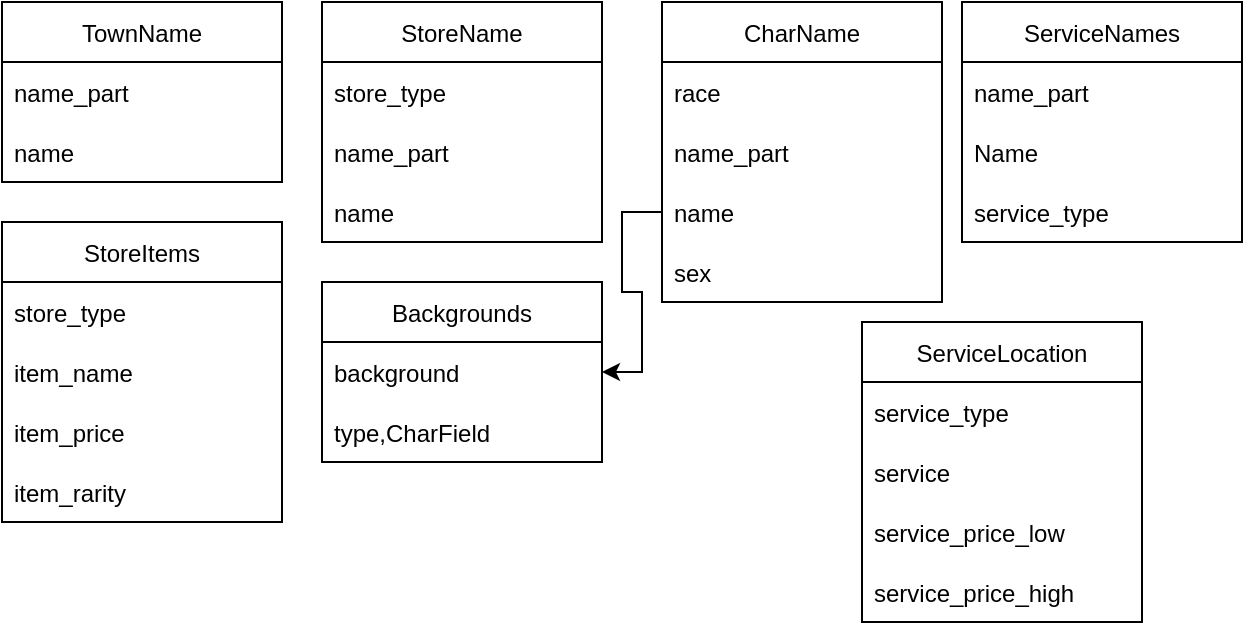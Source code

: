 <mxfile version="19.0.3" type="device"><diagram id="CV1IPcD18bCAPLSRzhoN" name="Page-1"><mxGraphModel dx="708" dy="1425" grid="1" gridSize="10" guides="1" tooltips="1" connect="1" arrows="1" fold="1" page="1" pageScale="1" pageWidth="850" pageHeight="1100" math="0" shadow="0"><root><mxCell id="0"/><mxCell id="1" parent="0"/><mxCell id="b2Cxm9wKgWrcusrGVPnU-1" value="Backgrounds" style="swimlane;fontStyle=0;childLayout=stackLayout;horizontal=1;startSize=30;horizontalStack=0;resizeParent=1;resizeParentMax=0;resizeLast=0;collapsible=1;marginBottom=0;" parent="1" vertex="1"><mxGeometry x="260" width="140" height="90" as="geometry"/></mxCell><mxCell id="b2Cxm9wKgWrcusrGVPnU-2" value="background" style="text;strokeColor=none;fillColor=none;align=left;verticalAlign=middle;spacingLeft=4;spacingRight=4;overflow=hidden;points=[[0,0.5],[1,0.5]];portConstraint=eastwest;rotatable=0;" parent="b2Cxm9wKgWrcusrGVPnU-1" vertex="1"><mxGeometry y="30" width="140" height="30" as="geometry"/></mxCell><mxCell id="b2Cxm9wKgWrcusrGVPnU-3" value="type,CharField" style="text;strokeColor=none;fillColor=none;align=left;verticalAlign=middle;spacingLeft=4;spacingRight=4;overflow=hidden;points=[[0,0.5],[1,0.5]];portConstraint=eastwest;rotatable=0;" parent="b2Cxm9wKgWrcusrGVPnU-1" vertex="1"><mxGeometry y="60" width="140" height="30" as="geometry"/></mxCell><mxCell id="b2Cxm9wKgWrcusrGVPnU-5" value="ServiceLocation" style="swimlane;fontStyle=0;childLayout=stackLayout;horizontal=1;startSize=30;horizontalStack=0;resizeParent=1;resizeParentMax=0;resizeLast=0;collapsible=1;marginBottom=0;" parent="1" vertex="1"><mxGeometry x="530" y="20" width="140" height="150" as="geometry"/></mxCell><mxCell id="b2Cxm9wKgWrcusrGVPnU-6" value="service_type" style="text;strokeColor=none;fillColor=none;align=left;verticalAlign=middle;spacingLeft=4;spacingRight=4;overflow=hidden;points=[[0,0.5],[1,0.5]];portConstraint=eastwest;rotatable=0;" parent="b2Cxm9wKgWrcusrGVPnU-5" vertex="1"><mxGeometry y="30" width="140" height="30" as="geometry"/></mxCell><mxCell id="b2Cxm9wKgWrcusrGVPnU-8" value="service" style="text;strokeColor=none;fillColor=none;align=left;verticalAlign=middle;spacingLeft=4;spacingRight=4;overflow=hidden;points=[[0,0.5],[1,0.5]];portConstraint=eastwest;rotatable=0;" parent="b2Cxm9wKgWrcusrGVPnU-5" vertex="1"><mxGeometry y="60" width="140" height="30" as="geometry"/></mxCell><mxCell id="b2Cxm9wKgWrcusrGVPnU-9" value="service_price_low" style="text;strokeColor=none;fillColor=none;align=left;verticalAlign=middle;spacingLeft=4;spacingRight=4;overflow=hidden;points=[[0,0.5],[1,0.5]];portConstraint=eastwest;rotatable=0;" parent="b2Cxm9wKgWrcusrGVPnU-5" vertex="1"><mxGeometry y="90" width="140" height="30" as="geometry"/></mxCell><mxCell id="b2Cxm9wKgWrcusrGVPnU-10" value="service_price_high" style="text;strokeColor=none;fillColor=none;align=left;verticalAlign=middle;spacingLeft=4;spacingRight=4;overflow=hidden;points=[[0,0.5],[1,0.5]];portConstraint=eastwest;rotatable=0;" parent="b2Cxm9wKgWrcusrGVPnU-5" vertex="1"><mxGeometry y="120" width="140" height="30" as="geometry"/></mxCell><mxCell id="b2Cxm9wKgWrcusrGVPnU-11" value="ServiceNames" style="swimlane;fontStyle=0;childLayout=stackLayout;horizontal=1;startSize=30;horizontalStack=0;resizeParent=1;resizeParentMax=0;resizeLast=0;collapsible=1;marginBottom=0;" parent="1" vertex="1"><mxGeometry x="580" y="-140" width="140" height="120" as="geometry"/></mxCell><mxCell id="b2Cxm9wKgWrcusrGVPnU-12" value="name_part" style="text;strokeColor=none;fillColor=none;align=left;verticalAlign=middle;spacingLeft=4;spacingRight=4;overflow=hidden;points=[[0,0.5],[1,0.5]];portConstraint=eastwest;rotatable=0;" parent="b2Cxm9wKgWrcusrGVPnU-11" vertex="1"><mxGeometry y="30" width="140" height="30" as="geometry"/></mxCell><mxCell id="b2Cxm9wKgWrcusrGVPnU-13" value="Name" style="text;strokeColor=none;fillColor=none;align=left;verticalAlign=middle;spacingLeft=4;spacingRight=4;overflow=hidden;points=[[0,0.5],[1,0.5]];portConstraint=eastwest;rotatable=0;" parent="b2Cxm9wKgWrcusrGVPnU-11" vertex="1"><mxGeometry y="60" width="140" height="30" as="geometry"/></mxCell><mxCell id="b2Cxm9wKgWrcusrGVPnU-34" value="service_type" style="text;strokeColor=none;fillColor=none;align=left;verticalAlign=middle;spacingLeft=4;spacingRight=4;overflow=hidden;points=[[0,0.5],[1,0.5]];portConstraint=eastwest;rotatable=0;" parent="b2Cxm9wKgWrcusrGVPnU-11" vertex="1"><mxGeometry y="90" width="140" height="30" as="geometry"/></mxCell><mxCell id="b2Cxm9wKgWrcusrGVPnU-17" value="CharName" style="swimlane;fontStyle=0;childLayout=stackLayout;horizontal=1;startSize=30;horizontalStack=0;resizeParent=1;resizeParentMax=0;resizeLast=0;collapsible=1;marginBottom=0;" parent="1" vertex="1"><mxGeometry x="430" y="-140" width="140" height="150" as="geometry"/></mxCell><mxCell id="b2Cxm9wKgWrcusrGVPnU-18" value="race" style="text;strokeColor=none;fillColor=none;align=left;verticalAlign=middle;spacingLeft=4;spacingRight=4;overflow=hidden;points=[[0,0.5],[1,0.5]];portConstraint=eastwest;rotatable=0;" parent="b2Cxm9wKgWrcusrGVPnU-17" vertex="1"><mxGeometry y="30" width="140" height="30" as="geometry"/></mxCell><mxCell id="b2Cxm9wKgWrcusrGVPnU-19" value="name_part" style="text;strokeColor=none;fillColor=none;align=left;verticalAlign=middle;spacingLeft=4;spacingRight=4;overflow=hidden;points=[[0,0.5],[1,0.5]];portConstraint=eastwest;rotatable=0;" parent="b2Cxm9wKgWrcusrGVPnU-17" vertex="1"><mxGeometry y="60" width="140" height="30" as="geometry"/></mxCell><mxCell id="b2Cxm9wKgWrcusrGVPnU-20" value="name" style="text;strokeColor=none;fillColor=none;align=left;verticalAlign=middle;spacingLeft=4;spacingRight=4;overflow=hidden;points=[[0,0.5],[1,0.5]];portConstraint=eastwest;rotatable=0;" parent="b2Cxm9wKgWrcusrGVPnU-17" vertex="1"><mxGeometry y="90" width="140" height="30" as="geometry"/></mxCell><mxCell id="b2Cxm9wKgWrcusrGVPnU-21" value="sex" style="text;strokeColor=none;fillColor=none;align=left;verticalAlign=middle;spacingLeft=4;spacingRight=4;overflow=hidden;points=[[0,0.5],[1,0.5]];portConstraint=eastwest;rotatable=0;" parent="b2Cxm9wKgWrcusrGVPnU-17" vertex="1"><mxGeometry y="120" width="140" height="30" as="geometry"/></mxCell><mxCell id="b2Cxm9wKgWrcusrGVPnU-22" value="StoreName" style="swimlane;fontStyle=0;childLayout=stackLayout;horizontal=1;startSize=30;horizontalStack=0;resizeParent=1;resizeParentMax=0;resizeLast=0;collapsible=1;marginBottom=0;" parent="1" vertex="1"><mxGeometry x="260" y="-140" width="140" height="120" as="geometry"/></mxCell><mxCell id="b2Cxm9wKgWrcusrGVPnU-23" value="store_type" style="text;strokeColor=none;fillColor=none;align=left;verticalAlign=middle;spacingLeft=4;spacingRight=4;overflow=hidden;points=[[0,0.5],[1,0.5]];portConstraint=eastwest;rotatable=0;" parent="b2Cxm9wKgWrcusrGVPnU-22" vertex="1"><mxGeometry y="30" width="140" height="30" as="geometry"/></mxCell><mxCell id="b2Cxm9wKgWrcusrGVPnU-24" value="name_part" style="text;strokeColor=none;fillColor=none;align=left;verticalAlign=middle;spacingLeft=4;spacingRight=4;overflow=hidden;points=[[0,0.5],[1,0.5]];portConstraint=eastwest;rotatable=0;" parent="b2Cxm9wKgWrcusrGVPnU-22" vertex="1"><mxGeometry y="60" width="140" height="30" as="geometry"/></mxCell><mxCell id="b2Cxm9wKgWrcusrGVPnU-25" value="name" style="text;strokeColor=none;fillColor=none;align=left;verticalAlign=middle;spacingLeft=4;spacingRight=4;overflow=hidden;points=[[0,0.5],[1,0.5]];portConstraint=eastwest;rotatable=0;" parent="b2Cxm9wKgWrcusrGVPnU-22" vertex="1"><mxGeometry y="90" width="140" height="30" as="geometry"/></mxCell><mxCell id="b2Cxm9wKgWrcusrGVPnU-26" value="StoreItems" style="swimlane;fontStyle=0;childLayout=stackLayout;horizontal=1;startSize=30;horizontalStack=0;resizeParent=1;resizeParentMax=0;resizeLast=0;collapsible=1;marginBottom=0;" parent="1" vertex="1"><mxGeometry x="100" y="-30" width="140" height="150" as="geometry"/></mxCell><mxCell id="b2Cxm9wKgWrcusrGVPnU-27" value="store_type" style="text;strokeColor=none;fillColor=none;align=left;verticalAlign=middle;spacingLeft=4;spacingRight=4;overflow=hidden;points=[[0,0.5],[1,0.5]];portConstraint=eastwest;rotatable=0;" parent="b2Cxm9wKgWrcusrGVPnU-26" vertex="1"><mxGeometry y="30" width="140" height="30" as="geometry"/></mxCell><mxCell id="b2Cxm9wKgWrcusrGVPnU-28" value="item_name" style="text;strokeColor=none;fillColor=none;align=left;verticalAlign=middle;spacingLeft=4;spacingRight=4;overflow=hidden;points=[[0,0.5],[1,0.5]];portConstraint=eastwest;rotatable=0;" parent="b2Cxm9wKgWrcusrGVPnU-26" vertex="1"><mxGeometry y="60" width="140" height="30" as="geometry"/></mxCell><mxCell id="b2Cxm9wKgWrcusrGVPnU-29" value="item_price" style="text;strokeColor=none;fillColor=none;align=left;verticalAlign=middle;spacingLeft=4;spacingRight=4;overflow=hidden;points=[[0,0.5],[1,0.5]];portConstraint=eastwest;rotatable=0;" parent="b2Cxm9wKgWrcusrGVPnU-26" vertex="1"><mxGeometry y="90" width="140" height="30" as="geometry"/></mxCell><mxCell id="DiFV6sPVZ-eXnUN2MA-i-1" value="item_rarity" style="text;strokeColor=none;fillColor=none;align=left;verticalAlign=middle;spacingLeft=4;spacingRight=4;overflow=hidden;points=[[0,0.5],[1,0.5]];portConstraint=eastwest;rotatable=0;" parent="b2Cxm9wKgWrcusrGVPnU-26" vertex="1"><mxGeometry y="120" width="140" height="30" as="geometry"/></mxCell><mxCell id="b2Cxm9wKgWrcusrGVPnU-30" value="TownName" style="swimlane;fontStyle=0;childLayout=stackLayout;horizontal=1;startSize=30;horizontalStack=0;resizeParent=1;resizeParentMax=0;resizeLast=0;collapsible=1;marginBottom=0;" parent="1" vertex="1"><mxGeometry x="100" y="-140" width="140" height="90" as="geometry"/></mxCell><mxCell id="b2Cxm9wKgWrcusrGVPnU-31" value="name_part" style="text;strokeColor=none;fillColor=none;align=left;verticalAlign=middle;spacingLeft=4;spacingRight=4;overflow=hidden;points=[[0,0.5],[1,0.5]];portConstraint=eastwest;rotatable=0;" parent="b2Cxm9wKgWrcusrGVPnU-30" vertex="1"><mxGeometry y="30" width="140" height="30" as="geometry"/></mxCell><mxCell id="b2Cxm9wKgWrcusrGVPnU-32" value="name" style="text;strokeColor=none;fillColor=none;align=left;verticalAlign=middle;spacingLeft=4;spacingRight=4;overflow=hidden;points=[[0,0.5],[1,0.5]];portConstraint=eastwest;rotatable=0;" parent="b2Cxm9wKgWrcusrGVPnU-30" vertex="1"><mxGeometry y="60" width="140" height="30" as="geometry"/></mxCell><mxCell id="B54fVvLI6bd12E4ZGiML-1" style="edgeStyle=orthogonalEdgeStyle;rounded=0;orthogonalLoop=1;jettySize=auto;html=1;exitX=0;exitY=0.5;exitDx=0;exitDy=0;entryX=1;entryY=0.5;entryDx=0;entryDy=0;" edge="1" parent="1" source="b2Cxm9wKgWrcusrGVPnU-20" target="b2Cxm9wKgWrcusrGVPnU-2"><mxGeometry relative="1" as="geometry"/></mxCell></root></mxGraphModel></diagram></mxfile>